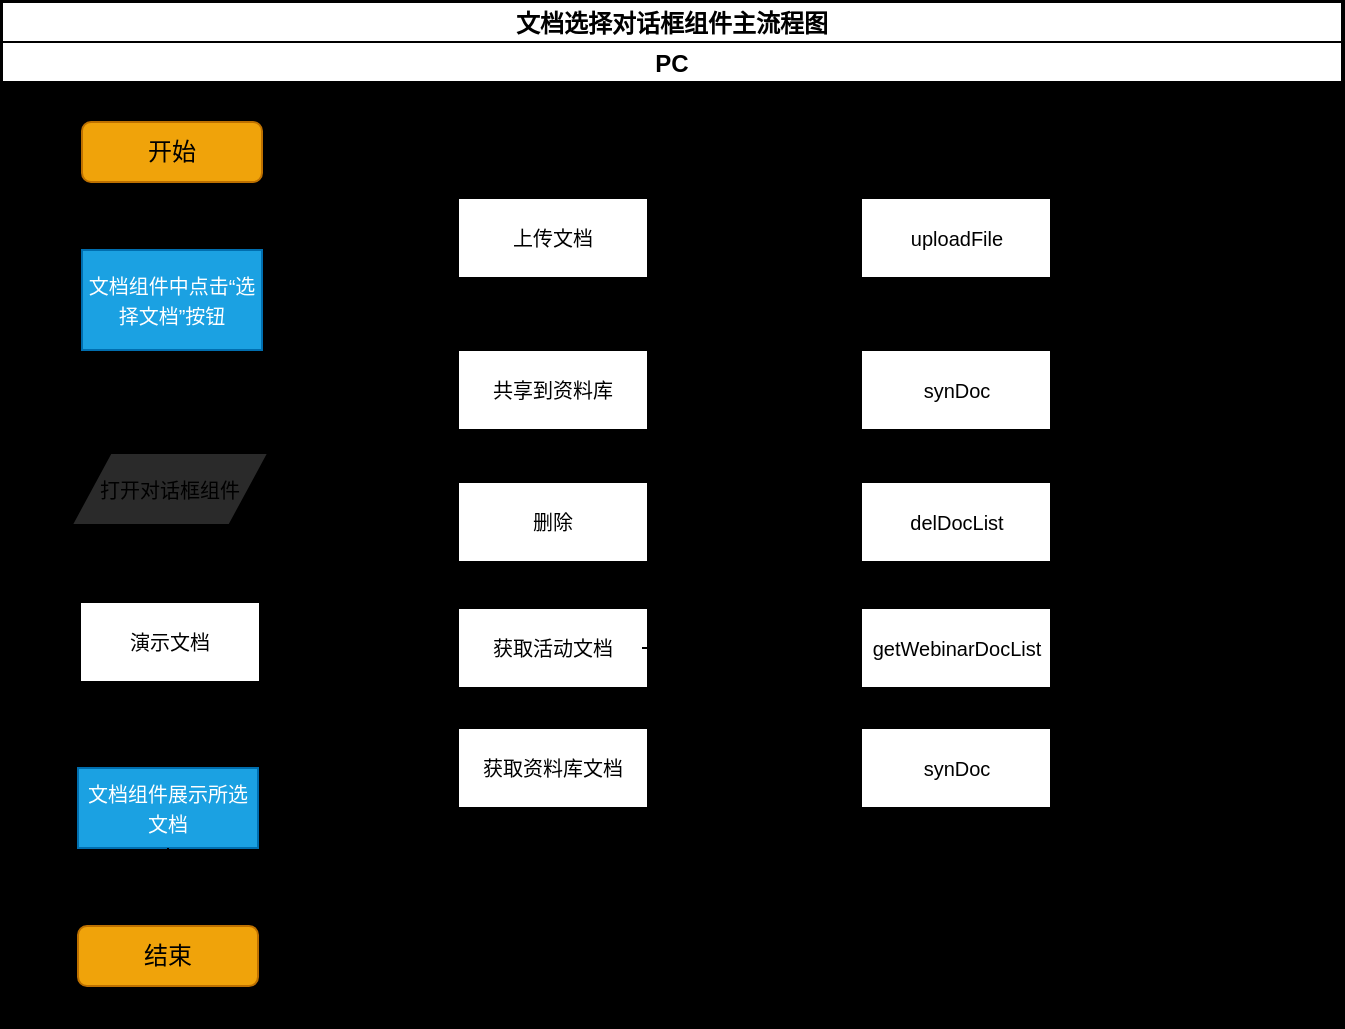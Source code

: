 <mxfile>
    <diagram id="Ty2NjuelVkugs8TiWOgl" name="第 1 页">
        <mxGraphModel dx="640" dy="1764" grid="1" gridSize="10" guides="1" tooltips="1" connect="1" arrows="1" fold="1" page="1" pageScale="1" pageWidth="1920" pageHeight="1200" background="#000000" math="0" shadow="0">
            <root>
                <mxCell id="0"/>
                <mxCell id="1" parent="0"/>
                <mxCell id="179" value="文档选择对话框组件主流程图" style="swimlane;childLayout=stackLayout;resizeParent=1;resizeParentMax=0;startSize=20;" parent="1" vertex="1">
                    <mxGeometry x="120" y="-262" width="670" height="512" as="geometry"/>
                </mxCell>
                <mxCell id="180" value="PC" style="swimlane;startSize=20;" parent="179" vertex="1">
                    <mxGeometry y="20" width="670" height="492" as="geometry">
                        <mxRectangle y="20" width="30" height="492" as="alternateBounds"/>
                    </mxGeometry>
                </mxCell>
                <mxCell id="223" value="&lt;font style=&quot;font-size: 10px&quot;&gt;组件其它操作&lt;/font&gt;" style="text;html=1;align=center;verticalAlign=middle;resizable=0;points=[];autosize=1;strokeColor=none;fillColor=none;" parent="180" vertex="1">
                    <mxGeometry x="130" y="205" width="80" height="20" as="geometry"/>
                </mxCell>
                <mxCell id="280" value="" style="rounded=0;whiteSpace=wrap;html=1;fillColor=none;dashed=1;strokeWidth=2;" parent="180" vertex="1">
                    <mxGeometry x="390" y="30" width="170" height="400" as="geometry"/>
                </mxCell>
                <mxCell id="181" style="edgeStyle=none;html=1;exitX=0.5;exitY=1;exitDx=0;exitDy=0;entryX=0.5;entryY=0;entryDx=0;entryDy=0;" parent="180" source="182" target="184" edge="1">
                    <mxGeometry relative="1" as="geometry"/>
                </mxCell>
                <mxCell id="182" value="开始" style="rounded=1;whiteSpace=wrap;html=1;fillColor=#f0a30a;fontColor=#000000;strokeColor=#BD7000;" parent="180" vertex="1">
                    <mxGeometry x="40" y="40" width="90" height="30" as="geometry"/>
                </mxCell>
                <mxCell id="183" value="" style="edgeStyle=none;html=1;fontSize=10;entryX=0.5;entryY=0;entryDx=0;entryDy=0;" parent="180" source="184" target="288" edge="1">
                    <mxGeometry relative="1" as="geometry">
                        <mxPoint x="80" y="211" as="targetPoint"/>
                    </mxGeometry>
                </mxCell>
                <mxCell id="184" value="&lt;font style=&quot;font-size: 10px&quot;&gt;文档组件中点击“选择文档”按钮&lt;/font&gt;" style="rounded=0;whiteSpace=wrap;html=1;fillColor=#1ba1e2;fontColor=#ffffff;strokeColor=#006EAF;" parent="180" vertex="1">
                    <mxGeometry x="40" y="104" width="90" height="50" as="geometry"/>
                </mxCell>
                <mxCell id="185" value="" style="edgeStyle=none;html=1;fontSize=10;exitX=0.5;exitY=1;exitDx=0;exitDy=0;entryX=0.5;entryY=0;entryDx=0;entryDy=0;" parent="180" source="288" target="221" edge="1">
                    <mxGeometry relative="1" as="geometry">
                        <mxPoint x="78.621" y="250.31" as="sourcePoint"/>
                        <mxPoint x="78.543" y="286.02" as="targetPoint"/>
                    </mxGeometry>
                </mxCell>
                <mxCell id="186" value="" style="edgeStyle=none;html=1;fontSize=10;entryX=0.1;entryY=0.5;entryDx=0;entryDy=0;entryPerimeter=0;exitX=1;exitY=0.5;exitDx=0;exitDy=0;" parent="180" source="288" edge="1">
                    <mxGeometry relative="1" as="geometry">
                        <mxPoint x="120.081" y="223.35" as="sourcePoint"/>
                        <mxPoint x="216" y="223" as="targetPoint"/>
                    </mxGeometry>
                </mxCell>
                <mxCell id="188" value="" style="edgeStyle=none;html=1;fontSize=10;exitX=0.5;exitY=1;exitDx=0;exitDy=0;" parent="180" source="221" target="191" edge="1">
                    <mxGeometry relative="1" as="geometry">
                        <mxPoint x="78.629" y="325.939" as="sourcePoint"/>
                    </mxGeometry>
                </mxCell>
                <mxCell id="191" value="&lt;span style=&quot;font-size: 10px&quot;&gt;文档组件展示所选文档&lt;/span&gt;" style="rounded=0;whiteSpace=wrap;html=1;fillColor=#1ba1e2;fontColor=#ffffff;strokeColor=#006EAF;" parent="180" vertex="1">
                    <mxGeometry x="38" y="363" width="90" height="40" as="geometry"/>
                </mxCell>
                <mxCell id="196" value="" style="edgeStyle=none;html=1;fontSize=10;exitX=0.5;exitY=1;exitDx=0;exitDy=0;entryX=0.5;entryY=0;entryDx=0;entryDy=0;" parent="180" source="191" target="198" edge="1">
                    <mxGeometry relative="1" as="geometry">
                        <mxPoint x="75" y="501" as="sourcePoint"/>
                        <mxPoint x="90" y="452" as="targetPoint"/>
                    </mxGeometry>
                </mxCell>
                <mxCell id="198" value="结束" style="rounded=1;whiteSpace=wrap;html=1;fillColor=#f0a30a;fontColor=#000000;strokeColor=#BD7000;" parent="180" vertex="1">
                    <mxGeometry x="38" y="442" width="90" height="30" as="geometry"/>
                </mxCell>
                <mxCell id="221" value="&lt;span style=&quot;font-size: 10px&quot;&gt;演示文档&lt;/span&gt;" style="rounded=0;whiteSpace=wrap;html=1;" parent="180" vertex="1">
                    <mxGeometry x="39" y="280" width="90" height="40" as="geometry"/>
                </mxCell>
                <mxCell id="225" value="&lt;span style=&quot;font-size: 10px&quot;&gt;删除&lt;/span&gt;" style="rounded=0;whiteSpace=wrap;html=1;" parent="180" vertex="1">
                    <mxGeometry x="228" y="220" width="95" height="40" as="geometry"/>
                </mxCell>
                <mxCell id="226" value="&lt;span style=&quot;font-size: 10px&quot;&gt;获取活动文档&lt;/span&gt;" style="rounded=0;whiteSpace=wrap;html=1;" parent="180" vertex="1">
                    <mxGeometry x="228" y="283" width="95" height="40" as="geometry"/>
                </mxCell>
                <mxCell id="256" value="&lt;span style=&quot;font-size: 10px&quot;&gt;获取资料库文档&lt;/span&gt;" style="rounded=0;whiteSpace=wrap;html=1;" parent="180" vertex="1">
                    <mxGeometry x="228" y="343" width="95" height="40" as="geometry"/>
                </mxCell>
                <mxCell id="258" value="&lt;span style=&quot;font-size: 10px&quot;&gt;共享到资料库&lt;/span&gt;" style="rounded=0;whiteSpace=wrap;html=1;" parent="180" vertex="1">
                    <mxGeometry x="228" y="154" width="95" height="40" as="geometry"/>
                </mxCell>
                <mxCell id="264" value="" style="shape=curlyBracket;whiteSpace=wrap;html=1;rounded=1;size=0;" parent="180" vertex="1">
                    <mxGeometry x="215" y="93.5" width="10" height="275" as="geometry"/>
                </mxCell>
                <mxCell id="265" value="&lt;span style=&quot;font-size: 10px&quot;&gt;uploadFile&lt;/span&gt;" style="rounded=0;whiteSpace=wrap;html=1;" parent="180" vertex="1">
                    <mxGeometry x="429.5" y="78" width="95" height="40" as="geometry"/>
                </mxCell>
                <mxCell id="266" style="edgeStyle=none;html=1;entryX=0;entryY=0.5;entryDx=0;entryDy=0;exitX=1;exitY=0.5;exitDx=0;exitDy=0;" parent="180" source="289" target="265" edge="1">
                    <mxGeometry relative="1" as="geometry">
                        <mxPoint x="380" y="60" as="targetPoint"/>
                        <mxPoint x="350" y="98" as="sourcePoint"/>
                    </mxGeometry>
                </mxCell>
                <mxCell id="268" value="&lt;span style=&quot;font-size: 10px&quot;&gt;synDoc&lt;/span&gt;" style="rounded=0;whiteSpace=wrap;html=1;" parent="180" vertex="1">
                    <mxGeometry x="429.5" y="154" width="95" height="40" as="geometry"/>
                </mxCell>
                <mxCell id="269" style="edgeStyle=none;html=1;exitX=1;exitY=0.5;exitDx=0;exitDy=0;" parent="180" source="258" target="268" edge="1">
                    <mxGeometry relative="1" as="geometry">
                        <mxPoint x="435" y="185" as="targetPoint"/>
                        <mxPoint x="320" y="185" as="sourcePoint"/>
                    </mxGeometry>
                </mxCell>
                <mxCell id="270" style="edgeStyle=none;html=1;exitX=1;exitY=0.5;exitDx=0;exitDy=0;" parent="180" source="225" edge="1">
                    <mxGeometry relative="1" as="geometry">
                        <mxPoint x="430" y="240" as="targetPoint"/>
                        <mxPoint x="320" y="251" as="sourcePoint"/>
                    </mxGeometry>
                </mxCell>
                <mxCell id="271" style="edgeStyle=none;html=1;entryX=0;entryY=0.5;entryDx=0;entryDy=0;" parent="180" target="274" edge="1">
                    <mxGeometry relative="1" as="geometry">
                        <mxPoint x="440" y="303" as="targetPoint"/>
                        <mxPoint x="320" y="303" as="sourcePoint"/>
                    </mxGeometry>
                </mxCell>
                <mxCell id="272" style="edgeStyle=none;html=1;entryX=0;entryY=0.5;entryDx=0;entryDy=0;exitX=1;exitY=0.5;exitDx=0;exitDy=0;" parent="180" source="256" target="275" edge="1">
                    <mxGeometry relative="1" as="geometry">
                        <mxPoint x="410" y="364" as="targetPoint"/>
                        <mxPoint x="330" y="360" as="sourcePoint"/>
                    </mxGeometry>
                </mxCell>
                <mxCell id="273" value="&lt;span style=&quot;font-size: 10px&quot;&gt;delDocList&lt;/span&gt;" style="rounded=0;whiteSpace=wrap;html=1;" parent="180" vertex="1">
                    <mxGeometry x="429.5" y="220" width="95" height="40" as="geometry"/>
                </mxCell>
                <mxCell id="274" value="&lt;span style=&quot;font-size: 10px&quot;&gt;getWebinarDocList&lt;/span&gt;" style="rounded=0;whiteSpace=wrap;html=1;" parent="180" vertex="1">
                    <mxGeometry x="429.5" y="283" width="95" height="40" as="geometry"/>
                </mxCell>
                <mxCell id="275" value="&lt;span style=&quot;font-size: 10px&quot;&gt;synDoc&lt;/span&gt;" style="rounded=0;whiteSpace=wrap;html=1;" parent="180" vertex="1">
                    <mxGeometry x="429.5" y="343" width="95" height="40" as="geometry"/>
                </mxCell>
                <mxCell id="218" value="事件驱动" style="text;html=1;align=center;verticalAlign=middle;resizable=0;points=[];autosize=1;strokeColor=none;fillColor=none;fontSize=10;" parent="180" vertex="1">
                    <mxGeometry x="53.5" y="326" width="60" height="20" as="geometry"/>
                </mxCell>
                <mxCell id="284" value="domain docServer" style="text;html=1;strokeColor=none;fillColor=none;align=center;verticalAlign=middle;whiteSpace=wrap;rounded=0;dashed=1;" parent="180" vertex="1">
                    <mxGeometry x="407" y="40" width="140" height="30" as="geometry"/>
                </mxCell>
                <mxCell id="288" value="&lt;span style=&quot;font-size: 10px&quot;&gt;打开对话框组件&lt;/span&gt;" style="shape=parallelogram;perimeter=parallelogramPerimeter;whiteSpace=wrap;html=1;fixedSize=1;strokeWidth=2;fillColor=#2A2A2A;" parent="180" vertex="1">
                    <mxGeometry x="34" y="205" width="100" height="37" as="geometry"/>
                </mxCell>
                <mxCell id="289" value="&lt;span style=&quot;font-size: 10px&quot;&gt;上传文档&lt;/span&gt;" style="rounded=0;whiteSpace=wrap;html=1;" parent="180" vertex="1">
                    <mxGeometry x="228" y="78" width="95" height="40" as="geometry"/>
                </mxCell>
                <mxCell id="290" value="事件驱动" style="text;html=1;align=center;verticalAlign=middle;resizable=0;points=[];autosize=1;strokeColor=none;fillColor=none;fontSize=10;" parent="180" vertex="1">
                    <mxGeometry x="55" y="164" width="60" height="20" as="geometry"/>
                </mxCell>
            </root>
        </mxGraphModel>
    </diagram>
</mxfile>